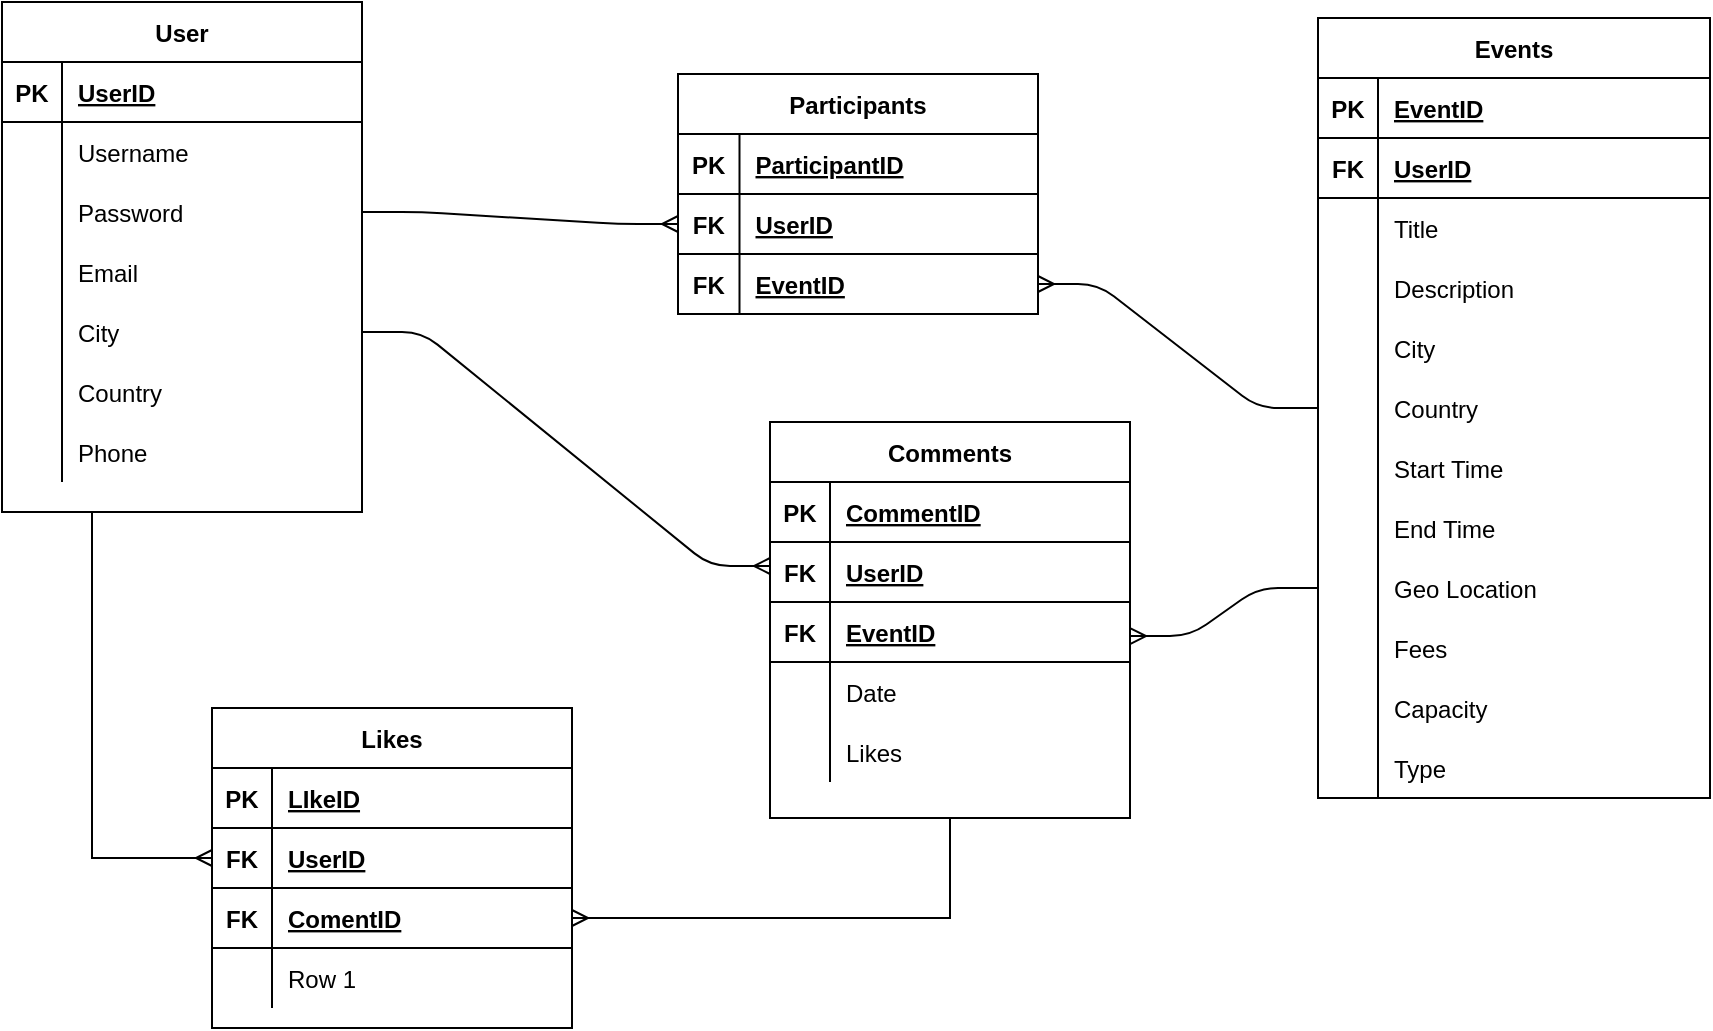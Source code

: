 <mxfile version="14.9.6" type="device"><diagram id="R2lEEEUBdFMjLlhIrx00" name="Page-1"><mxGraphModel dx="1024" dy="592" grid="0" gridSize="10" guides="1" tooltips="1" connect="1" arrows="1" fold="1" page="1" pageScale="1" pageWidth="1169" pageHeight="827" math="0" shadow="0" extFonts="Permanent Marker^https://fonts.googleapis.com/css?family=Permanent+Marker"><root><mxCell id="0"/><mxCell id="1" parent="0"/><mxCell id="35E9aTL5bJsYNEVl3tkV-25" style="edgeStyle=orthogonalEdgeStyle;rounded=0;orthogonalLoop=1;jettySize=auto;html=1;exitX=0.25;exitY=1;exitDx=0;exitDy=0;endArrow=ERmany;endFill=0;" edge="1" parent="1" source="BqN4c9QAZOn9QzjcH6b2-1" target="35E9aTL5bJsYNEVl3tkV-14"><mxGeometry relative="1" as="geometry"/></mxCell><mxCell id="BqN4c9QAZOn9QzjcH6b2-1" value="User" style="shape=table;startSize=30;container=1;collapsible=1;childLayout=tableLayout;fixedRows=1;rowLines=0;fontStyle=1;align=center;resizeLast=1;" parent="1" vertex="1"><mxGeometry x="25" y="24" width="180" height="255" as="geometry"/></mxCell><mxCell id="BqN4c9QAZOn9QzjcH6b2-2" value="" style="shape=partialRectangle;collapsible=0;dropTarget=0;pointerEvents=0;fillColor=none;top=0;left=0;bottom=1;right=0;points=[[0,0.5],[1,0.5]];portConstraint=eastwest;" parent="BqN4c9QAZOn9QzjcH6b2-1" vertex="1"><mxGeometry y="30" width="180" height="30" as="geometry"/></mxCell><mxCell id="BqN4c9QAZOn9QzjcH6b2-3" value="PK" style="shape=partialRectangle;connectable=0;fillColor=none;top=0;left=0;bottom=0;right=0;fontStyle=1;overflow=hidden;" parent="BqN4c9QAZOn9QzjcH6b2-2" vertex="1"><mxGeometry width="30" height="30" as="geometry"/></mxCell><mxCell id="BqN4c9QAZOn9QzjcH6b2-4" value="UserID" style="shape=partialRectangle;connectable=0;fillColor=none;top=0;left=0;bottom=0;right=0;align=left;spacingLeft=6;fontStyle=5;overflow=hidden;" parent="BqN4c9QAZOn9QzjcH6b2-2" vertex="1"><mxGeometry x="30" width="150" height="30" as="geometry"/></mxCell><mxCell id="BqN4c9QAZOn9QzjcH6b2-5" value="" style="shape=partialRectangle;collapsible=0;dropTarget=0;pointerEvents=0;fillColor=none;top=0;left=0;bottom=0;right=0;points=[[0,0.5],[1,0.5]];portConstraint=eastwest;" parent="BqN4c9QAZOn9QzjcH6b2-1" vertex="1"><mxGeometry y="60" width="180" height="30" as="geometry"/></mxCell><mxCell id="BqN4c9QAZOn9QzjcH6b2-6" value="" style="shape=partialRectangle;connectable=0;fillColor=none;top=0;left=0;bottom=0;right=0;editable=1;overflow=hidden;" parent="BqN4c9QAZOn9QzjcH6b2-5" vertex="1"><mxGeometry width="30" height="30" as="geometry"/></mxCell><mxCell id="BqN4c9QAZOn9QzjcH6b2-7" value="Username" style="shape=partialRectangle;connectable=0;fillColor=none;top=0;left=0;bottom=0;right=0;align=left;spacingLeft=6;overflow=hidden;" parent="BqN4c9QAZOn9QzjcH6b2-5" vertex="1"><mxGeometry x="30" width="150" height="30" as="geometry"/></mxCell><mxCell id="BqN4c9QAZOn9QzjcH6b2-8" value="" style="shape=partialRectangle;collapsible=0;dropTarget=0;pointerEvents=0;fillColor=none;top=0;left=0;bottom=0;right=0;points=[[0,0.5],[1,0.5]];portConstraint=eastwest;" parent="BqN4c9QAZOn9QzjcH6b2-1" vertex="1"><mxGeometry y="90" width="180" height="30" as="geometry"/></mxCell><mxCell id="BqN4c9QAZOn9QzjcH6b2-9" value="" style="shape=partialRectangle;connectable=0;fillColor=none;top=0;left=0;bottom=0;right=0;editable=1;overflow=hidden;" parent="BqN4c9QAZOn9QzjcH6b2-8" vertex="1"><mxGeometry width="30" height="30" as="geometry"/></mxCell><mxCell id="BqN4c9QAZOn9QzjcH6b2-10" value="Password" style="shape=partialRectangle;connectable=0;fillColor=none;top=0;left=0;bottom=0;right=0;align=left;spacingLeft=6;overflow=hidden;" parent="BqN4c9QAZOn9QzjcH6b2-8" vertex="1"><mxGeometry x="30" width="150" height="30" as="geometry"/></mxCell><mxCell id="BqN4c9QAZOn9QzjcH6b2-11" value="" style="shape=partialRectangle;collapsible=0;dropTarget=0;pointerEvents=0;fillColor=none;top=0;left=0;bottom=0;right=0;points=[[0,0.5],[1,0.5]];portConstraint=eastwest;" parent="BqN4c9QAZOn9QzjcH6b2-1" vertex="1"><mxGeometry y="120" width="180" height="30" as="geometry"/></mxCell><mxCell id="BqN4c9QAZOn9QzjcH6b2-12" value="" style="shape=partialRectangle;connectable=0;fillColor=none;top=0;left=0;bottom=0;right=0;editable=1;overflow=hidden;" parent="BqN4c9QAZOn9QzjcH6b2-11" vertex="1"><mxGeometry width="30" height="30" as="geometry"/></mxCell><mxCell id="BqN4c9QAZOn9QzjcH6b2-13" value="Email" style="shape=partialRectangle;connectable=0;fillColor=none;top=0;left=0;bottom=0;right=0;align=left;spacingLeft=6;overflow=hidden;" parent="BqN4c9QAZOn9QzjcH6b2-11" vertex="1"><mxGeometry x="30" width="150" height="30" as="geometry"/></mxCell><mxCell id="BqN4c9QAZOn9QzjcH6b2-14" value="" style="shape=partialRectangle;collapsible=0;dropTarget=0;pointerEvents=0;fillColor=none;top=0;left=0;bottom=0;right=0;points=[[0,0.5],[1,0.5]];portConstraint=eastwest;" parent="BqN4c9QAZOn9QzjcH6b2-1" vertex="1"><mxGeometry y="150" width="180" height="30" as="geometry"/></mxCell><mxCell id="BqN4c9QAZOn9QzjcH6b2-15" value="" style="shape=partialRectangle;connectable=0;fillColor=none;top=0;left=0;bottom=0;right=0;editable=1;overflow=hidden;" parent="BqN4c9QAZOn9QzjcH6b2-14" vertex="1"><mxGeometry width="30" height="30" as="geometry"/></mxCell><mxCell id="BqN4c9QAZOn9QzjcH6b2-16" value="City" style="shape=partialRectangle;connectable=0;fillColor=none;top=0;left=0;bottom=0;right=0;align=left;spacingLeft=6;overflow=hidden;" parent="BqN4c9QAZOn9QzjcH6b2-14" vertex="1"><mxGeometry x="30" width="150" height="30" as="geometry"/></mxCell><mxCell id="BqN4c9QAZOn9QzjcH6b2-17" value="" style="shape=partialRectangle;collapsible=0;dropTarget=0;pointerEvents=0;fillColor=none;top=0;left=0;bottom=0;right=0;points=[[0,0.5],[1,0.5]];portConstraint=eastwest;" parent="BqN4c9QAZOn9QzjcH6b2-1" vertex="1"><mxGeometry y="180" width="180" height="30" as="geometry"/></mxCell><mxCell id="BqN4c9QAZOn9QzjcH6b2-18" value="" style="shape=partialRectangle;connectable=0;fillColor=none;top=0;left=0;bottom=0;right=0;editable=1;overflow=hidden;" parent="BqN4c9QAZOn9QzjcH6b2-17" vertex="1"><mxGeometry width="30" height="30" as="geometry"/></mxCell><mxCell id="BqN4c9QAZOn9QzjcH6b2-19" value="Country" style="shape=partialRectangle;connectable=0;fillColor=none;top=0;left=0;bottom=0;right=0;align=left;spacingLeft=6;overflow=hidden;" parent="BqN4c9QAZOn9QzjcH6b2-17" vertex="1"><mxGeometry x="30" width="150" height="30" as="geometry"/></mxCell><mxCell id="OH2ptNLrjtJ3HRjTBKFu-15" value="" style="shape=partialRectangle;collapsible=0;dropTarget=0;pointerEvents=0;fillColor=none;top=0;left=0;bottom=0;right=0;points=[[0,0.5],[1,0.5]];portConstraint=eastwest;" parent="BqN4c9QAZOn9QzjcH6b2-1" vertex="1"><mxGeometry y="210" width="180" height="30" as="geometry"/></mxCell><mxCell id="OH2ptNLrjtJ3HRjTBKFu-16" value="" style="shape=partialRectangle;connectable=0;fillColor=none;top=0;left=0;bottom=0;right=0;editable=1;overflow=hidden;" parent="OH2ptNLrjtJ3HRjTBKFu-15" vertex="1"><mxGeometry width="30" height="30" as="geometry"/></mxCell><mxCell id="OH2ptNLrjtJ3HRjTBKFu-17" value="Phone" style="shape=partialRectangle;connectable=0;fillColor=none;top=0;left=0;bottom=0;right=0;align=left;spacingLeft=6;overflow=hidden;" parent="OH2ptNLrjtJ3HRjTBKFu-15" vertex="1"><mxGeometry x="30" width="150" height="30" as="geometry"/></mxCell><mxCell id="BqN4c9QAZOn9QzjcH6b2-23" value="Events" style="shape=table;startSize=30;container=1;collapsible=1;childLayout=tableLayout;fixedRows=1;rowLines=0;fontStyle=1;align=center;resizeLast=1;" parent="1" vertex="1"><mxGeometry x="683" y="32" width="196" height="390" as="geometry"/></mxCell><mxCell id="BqN4c9QAZOn9QzjcH6b2-24" value="" style="shape=partialRectangle;collapsible=0;dropTarget=0;pointerEvents=0;fillColor=none;top=0;left=0;bottom=1;right=0;points=[[0,0.5],[1,0.5]];portConstraint=eastwest;" parent="BqN4c9QAZOn9QzjcH6b2-23" vertex="1"><mxGeometry y="30" width="196" height="30" as="geometry"/></mxCell><mxCell id="BqN4c9QAZOn9QzjcH6b2-25" value="PK" style="shape=partialRectangle;connectable=0;fillColor=none;top=0;left=0;bottom=0;right=0;fontStyle=1;overflow=hidden;" parent="BqN4c9QAZOn9QzjcH6b2-24" vertex="1"><mxGeometry width="30" height="30" as="geometry"/></mxCell><mxCell id="BqN4c9QAZOn9QzjcH6b2-26" value="EventID" style="shape=partialRectangle;connectable=0;fillColor=none;top=0;left=0;bottom=0;right=0;align=left;spacingLeft=6;fontStyle=5;overflow=hidden;" parent="BqN4c9QAZOn9QzjcH6b2-24" vertex="1"><mxGeometry x="30" width="166" height="30" as="geometry"/></mxCell><mxCell id="BqN4c9QAZOn9QzjcH6b2-36" value="" style="shape=partialRectangle;collapsible=0;dropTarget=0;pointerEvents=0;fillColor=none;top=0;left=0;bottom=1;right=0;points=[[0,0.5],[1,0.5]];portConstraint=eastwest;" parent="BqN4c9QAZOn9QzjcH6b2-23" vertex="1"><mxGeometry y="60" width="196" height="30" as="geometry"/></mxCell><mxCell id="BqN4c9QAZOn9QzjcH6b2-37" value="FK" style="shape=partialRectangle;connectable=0;fillColor=none;top=0;left=0;bottom=0;right=0;fontStyle=1;overflow=hidden;" parent="BqN4c9QAZOn9QzjcH6b2-36" vertex="1"><mxGeometry width="30" height="30" as="geometry"/></mxCell><mxCell id="BqN4c9QAZOn9QzjcH6b2-38" value="UserID" style="shape=partialRectangle;connectable=0;fillColor=none;top=0;left=0;bottom=0;right=0;align=left;spacingLeft=6;fontStyle=5;overflow=hidden;" parent="BqN4c9QAZOn9QzjcH6b2-36" vertex="1"><mxGeometry x="30" width="166" height="30" as="geometry"/></mxCell><mxCell id="BqN4c9QAZOn9QzjcH6b2-48" value="" style="shape=partialRectangle;collapsible=0;dropTarget=0;pointerEvents=0;fillColor=none;top=0;left=0;bottom=0;right=0;points=[[0,0.5],[1,0.5]];portConstraint=eastwest;" parent="BqN4c9QAZOn9QzjcH6b2-23" vertex="1"><mxGeometry y="90" width="196" height="30" as="geometry"/></mxCell><mxCell id="BqN4c9QAZOn9QzjcH6b2-49" value="" style="shape=partialRectangle;connectable=0;fillColor=none;top=0;left=0;bottom=0;right=0;editable=1;overflow=hidden;" parent="BqN4c9QAZOn9QzjcH6b2-48" vertex="1"><mxGeometry width="30" height="30" as="geometry"/></mxCell><mxCell id="BqN4c9QAZOn9QzjcH6b2-50" value="Title" style="shape=partialRectangle;connectable=0;fillColor=none;top=0;left=0;bottom=0;right=0;align=left;spacingLeft=6;overflow=hidden;" parent="BqN4c9QAZOn9QzjcH6b2-48" vertex="1"><mxGeometry x="30" width="166" height="30" as="geometry"/></mxCell><mxCell id="BqN4c9QAZOn9QzjcH6b2-51" value="" style="shape=partialRectangle;collapsible=0;dropTarget=0;pointerEvents=0;fillColor=none;top=0;left=0;bottom=0;right=0;points=[[0,0.5],[1,0.5]];portConstraint=eastwest;" parent="BqN4c9QAZOn9QzjcH6b2-23" vertex="1"><mxGeometry y="120" width="196" height="30" as="geometry"/></mxCell><mxCell id="BqN4c9QAZOn9QzjcH6b2-52" value="" style="shape=partialRectangle;connectable=0;fillColor=none;top=0;left=0;bottom=0;right=0;editable=1;overflow=hidden;" parent="BqN4c9QAZOn9QzjcH6b2-51" vertex="1"><mxGeometry width="30" height="30" as="geometry"/></mxCell><mxCell id="BqN4c9QAZOn9QzjcH6b2-53" value="Description" style="shape=partialRectangle;connectable=0;fillColor=none;top=0;left=0;bottom=0;right=0;align=left;spacingLeft=6;overflow=hidden;" parent="BqN4c9QAZOn9QzjcH6b2-51" vertex="1"><mxGeometry x="30" width="166" height="30" as="geometry"/></mxCell><mxCell id="BqN4c9QAZOn9QzjcH6b2-27" value="" style="shape=partialRectangle;collapsible=0;dropTarget=0;pointerEvents=0;fillColor=none;top=0;left=0;bottom=0;right=0;points=[[0,0.5],[1,0.5]];portConstraint=eastwest;" parent="BqN4c9QAZOn9QzjcH6b2-23" vertex="1"><mxGeometry y="150" width="196" height="30" as="geometry"/></mxCell><mxCell id="BqN4c9QAZOn9QzjcH6b2-28" value="" style="shape=partialRectangle;connectable=0;fillColor=none;top=0;left=0;bottom=0;right=0;editable=1;overflow=hidden;" parent="BqN4c9QAZOn9QzjcH6b2-27" vertex="1"><mxGeometry width="30" height="30" as="geometry"/></mxCell><mxCell id="BqN4c9QAZOn9QzjcH6b2-29" value="City" style="shape=partialRectangle;connectable=0;fillColor=none;top=0;left=0;bottom=0;right=0;align=left;spacingLeft=6;overflow=hidden;" parent="BqN4c9QAZOn9QzjcH6b2-27" vertex="1"><mxGeometry x="30" width="166" height="30" as="geometry"/></mxCell><mxCell id="BqN4c9QAZOn9QzjcH6b2-30" value="" style="shape=partialRectangle;collapsible=0;dropTarget=0;pointerEvents=0;fillColor=none;top=0;left=0;bottom=0;right=0;points=[[0,0.5],[1,0.5]];portConstraint=eastwest;" parent="BqN4c9QAZOn9QzjcH6b2-23" vertex="1"><mxGeometry y="180" width="196" height="30" as="geometry"/></mxCell><mxCell id="BqN4c9QAZOn9QzjcH6b2-31" value="" style="shape=partialRectangle;connectable=0;fillColor=none;top=0;left=0;bottom=0;right=0;editable=1;overflow=hidden;" parent="BqN4c9QAZOn9QzjcH6b2-30" vertex="1"><mxGeometry width="30" height="30" as="geometry"/></mxCell><mxCell id="BqN4c9QAZOn9QzjcH6b2-32" value="Country" style="shape=partialRectangle;connectable=0;fillColor=none;top=0;left=0;bottom=0;right=0;align=left;spacingLeft=6;overflow=hidden;" parent="BqN4c9QAZOn9QzjcH6b2-30" vertex="1"><mxGeometry x="30" width="166" height="30" as="geometry"/></mxCell><mxCell id="BqN4c9QAZOn9QzjcH6b2-33" value="" style="shape=partialRectangle;collapsible=0;dropTarget=0;pointerEvents=0;fillColor=none;top=0;left=0;bottom=0;right=0;points=[[0,0.5],[1,0.5]];portConstraint=eastwest;" parent="BqN4c9QAZOn9QzjcH6b2-23" vertex="1"><mxGeometry y="210" width="196" height="30" as="geometry"/></mxCell><mxCell id="BqN4c9QAZOn9QzjcH6b2-34" value="" style="shape=partialRectangle;connectable=0;fillColor=none;top=0;left=0;bottom=0;right=0;editable=1;overflow=hidden;" parent="BqN4c9QAZOn9QzjcH6b2-33" vertex="1"><mxGeometry width="30" height="30" as="geometry"/></mxCell><mxCell id="BqN4c9QAZOn9QzjcH6b2-35" value="Start Time" style="shape=partialRectangle;connectable=0;fillColor=none;top=0;left=0;bottom=0;right=0;align=left;spacingLeft=6;overflow=hidden;" parent="BqN4c9QAZOn9QzjcH6b2-33" vertex="1"><mxGeometry x="30" width="166" height="30" as="geometry"/></mxCell><mxCell id="BqN4c9QAZOn9QzjcH6b2-73" value="" style="shape=partialRectangle;collapsible=0;dropTarget=0;pointerEvents=0;fillColor=none;top=0;left=0;bottom=0;right=0;points=[[0,0.5],[1,0.5]];portConstraint=eastwest;" parent="BqN4c9QAZOn9QzjcH6b2-23" vertex="1"><mxGeometry y="240" width="196" height="30" as="geometry"/></mxCell><mxCell id="BqN4c9QAZOn9QzjcH6b2-74" value="" style="shape=partialRectangle;connectable=0;fillColor=none;top=0;left=0;bottom=0;right=0;editable=1;overflow=hidden;" parent="BqN4c9QAZOn9QzjcH6b2-73" vertex="1"><mxGeometry width="30" height="30" as="geometry"/></mxCell><mxCell id="BqN4c9QAZOn9QzjcH6b2-75" value="End Time" style="shape=partialRectangle;connectable=0;fillColor=none;top=0;left=0;bottom=0;right=0;align=left;spacingLeft=6;overflow=hidden;" parent="BqN4c9QAZOn9QzjcH6b2-73" vertex="1"><mxGeometry x="30" width="166" height="30" as="geometry"/></mxCell><mxCell id="BqN4c9QAZOn9QzjcH6b2-39" value="" style="shape=partialRectangle;collapsible=0;dropTarget=0;pointerEvents=0;fillColor=none;top=0;left=0;bottom=0;right=0;points=[[0,0.5],[1,0.5]];portConstraint=eastwest;" parent="BqN4c9QAZOn9QzjcH6b2-23" vertex="1"><mxGeometry y="270" width="196" height="30" as="geometry"/></mxCell><mxCell id="BqN4c9QAZOn9QzjcH6b2-40" value="" style="shape=partialRectangle;connectable=0;fillColor=none;top=0;left=0;bottom=0;right=0;editable=1;overflow=hidden;" parent="BqN4c9QAZOn9QzjcH6b2-39" vertex="1"><mxGeometry width="30" height="30" as="geometry"/></mxCell><mxCell id="BqN4c9QAZOn9QzjcH6b2-41" value="Geo Location" style="shape=partialRectangle;connectable=0;fillColor=none;top=0;left=0;bottom=0;right=0;align=left;spacingLeft=6;overflow=hidden;" parent="BqN4c9QAZOn9QzjcH6b2-39" vertex="1"><mxGeometry x="30" width="166" height="30" as="geometry"/></mxCell><mxCell id="BqN4c9QAZOn9QzjcH6b2-42" value="" style="shape=partialRectangle;collapsible=0;dropTarget=0;pointerEvents=0;fillColor=none;top=0;left=0;bottom=0;right=0;points=[[0,0.5],[1,0.5]];portConstraint=eastwest;" parent="BqN4c9QAZOn9QzjcH6b2-23" vertex="1"><mxGeometry y="300" width="196" height="30" as="geometry"/></mxCell><mxCell id="BqN4c9QAZOn9QzjcH6b2-43" value="" style="shape=partialRectangle;connectable=0;fillColor=none;top=0;left=0;bottom=0;right=0;editable=1;overflow=hidden;" parent="BqN4c9QAZOn9QzjcH6b2-42" vertex="1"><mxGeometry width="30" height="30" as="geometry"/></mxCell><mxCell id="BqN4c9QAZOn9QzjcH6b2-44" value="Fees" style="shape=partialRectangle;connectable=0;fillColor=none;top=0;left=0;bottom=0;right=0;align=left;spacingLeft=6;overflow=hidden;" parent="BqN4c9QAZOn9QzjcH6b2-42" vertex="1"><mxGeometry x="30" width="166" height="30" as="geometry"/></mxCell><mxCell id="BqN4c9QAZOn9QzjcH6b2-45" value="" style="shape=partialRectangle;collapsible=0;dropTarget=0;pointerEvents=0;fillColor=none;top=0;left=0;bottom=0;right=0;points=[[0,0.5],[1,0.5]];portConstraint=eastwest;" parent="BqN4c9QAZOn9QzjcH6b2-23" vertex="1"><mxGeometry y="330" width="196" height="30" as="geometry"/></mxCell><mxCell id="BqN4c9QAZOn9QzjcH6b2-46" value="" style="shape=partialRectangle;connectable=0;fillColor=none;top=0;left=0;bottom=0;right=0;editable=1;overflow=hidden;" parent="BqN4c9QAZOn9QzjcH6b2-45" vertex="1"><mxGeometry width="30" height="30" as="geometry"/></mxCell><mxCell id="BqN4c9QAZOn9QzjcH6b2-47" value="Capacity" style="shape=partialRectangle;connectable=0;fillColor=none;top=0;left=0;bottom=0;right=0;align=left;spacingLeft=6;overflow=hidden;" parent="BqN4c9QAZOn9QzjcH6b2-45" vertex="1"><mxGeometry x="30" width="166" height="30" as="geometry"/></mxCell><mxCell id="OH2ptNLrjtJ3HRjTBKFu-24" value="" style="shape=partialRectangle;collapsible=0;dropTarget=0;pointerEvents=0;fillColor=none;top=0;left=0;bottom=0;right=0;points=[[0,0.5],[1,0.5]];portConstraint=eastwest;" parent="BqN4c9QAZOn9QzjcH6b2-23" vertex="1"><mxGeometry y="360" width="196" height="30" as="geometry"/></mxCell><mxCell id="OH2ptNLrjtJ3HRjTBKFu-25" value="" style="shape=partialRectangle;connectable=0;fillColor=none;top=0;left=0;bottom=0;right=0;editable=1;overflow=hidden;" parent="OH2ptNLrjtJ3HRjTBKFu-24" vertex="1"><mxGeometry width="30" height="30" as="geometry"/></mxCell><mxCell id="OH2ptNLrjtJ3HRjTBKFu-26" value="Type" style="shape=partialRectangle;connectable=0;fillColor=none;top=0;left=0;bottom=0;right=0;align=left;spacingLeft=6;overflow=hidden;" parent="OH2ptNLrjtJ3HRjTBKFu-24" vertex="1"><mxGeometry x="30" width="166" height="30" as="geometry"/></mxCell><mxCell id="BqN4c9QAZOn9QzjcH6b2-54" value="Participants" style="shape=table;startSize=30;container=1;collapsible=1;childLayout=tableLayout;fixedRows=1;rowLines=0;fontStyle=1;align=center;resizeLast=1;" parent="1" vertex="1"><mxGeometry x="363" y="60" width="180" height="120" as="geometry"/></mxCell><mxCell id="BqN4c9QAZOn9QzjcH6b2-55" value="" style="shape=partialRectangle;collapsible=0;dropTarget=0;pointerEvents=0;fillColor=none;top=0;left=0;bottom=1;right=0;points=[[0,0.5],[1,0.5]];portConstraint=eastwest;" parent="BqN4c9QAZOn9QzjcH6b2-54" vertex="1"><mxGeometry y="30" width="180" height="30" as="geometry"/></mxCell><mxCell id="BqN4c9QAZOn9QzjcH6b2-56" value="PK" style="shape=partialRectangle;connectable=0;fillColor=none;top=0;left=0;bottom=0;right=0;fontStyle=1;overflow=hidden;" parent="BqN4c9QAZOn9QzjcH6b2-55" vertex="1"><mxGeometry width="30.75" height="30" as="geometry"/></mxCell><mxCell id="BqN4c9QAZOn9QzjcH6b2-57" value="ParticipantID" style="shape=partialRectangle;connectable=0;fillColor=none;top=0;left=0;bottom=0;right=0;align=left;spacingLeft=6;fontStyle=5;overflow=hidden;" parent="BqN4c9QAZOn9QzjcH6b2-55" vertex="1"><mxGeometry x="30.75" width="149.25" height="30" as="geometry"/></mxCell><mxCell id="BqN4c9QAZOn9QzjcH6b2-67" value="" style="shape=partialRectangle;collapsible=0;dropTarget=0;pointerEvents=0;fillColor=none;top=0;left=0;bottom=1;right=0;points=[[0,0.5],[1,0.5]];portConstraint=eastwest;" parent="BqN4c9QAZOn9QzjcH6b2-54" vertex="1"><mxGeometry y="60" width="180" height="30" as="geometry"/></mxCell><mxCell id="BqN4c9QAZOn9QzjcH6b2-68" value="FK" style="shape=partialRectangle;connectable=0;fillColor=none;top=0;left=0;bottom=0;right=0;fontStyle=1;overflow=hidden;" parent="BqN4c9QAZOn9QzjcH6b2-67" vertex="1"><mxGeometry width="30.75" height="30" as="geometry"/></mxCell><mxCell id="BqN4c9QAZOn9QzjcH6b2-69" value="UserID" style="shape=partialRectangle;connectable=0;fillColor=none;top=0;left=0;bottom=0;right=0;align=left;spacingLeft=6;fontStyle=5;overflow=hidden;" parent="BqN4c9QAZOn9QzjcH6b2-67" vertex="1"><mxGeometry x="30.75" width="149.25" height="30" as="geometry"/></mxCell><mxCell id="BqN4c9QAZOn9QzjcH6b2-70" value="" style="shape=partialRectangle;collapsible=0;dropTarget=0;pointerEvents=0;fillColor=none;top=0;left=0;bottom=1;right=0;points=[[0,0.5],[1,0.5]];portConstraint=eastwest;" parent="BqN4c9QAZOn9QzjcH6b2-54" vertex="1"><mxGeometry y="90" width="180" height="30" as="geometry"/></mxCell><mxCell id="BqN4c9QAZOn9QzjcH6b2-71" value="FK" style="shape=partialRectangle;connectable=0;fillColor=none;top=0;left=0;bottom=0;right=0;fontStyle=1;overflow=hidden;" parent="BqN4c9QAZOn9QzjcH6b2-70" vertex="1"><mxGeometry width="30.75" height="30" as="geometry"/></mxCell><mxCell id="BqN4c9QAZOn9QzjcH6b2-72" value="EventID" style="shape=partialRectangle;connectable=0;fillColor=none;top=0;left=0;bottom=0;right=0;align=left;spacingLeft=6;fontStyle=5;overflow=hidden;" parent="BqN4c9QAZOn9QzjcH6b2-70" vertex="1"><mxGeometry x="30.75" width="149.25" height="30" as="geometry"/></mxCell><mxCell id="35E9aTL5bJsYNEVl3tkV-24" style="edgeStyle=orthogonalEdgeStyle;rounded=0;orthogonalLoop=1;jettySize=auto;html=1;exitX=0.5;exitY=1;exitDx=0;exitDy=0;entryX=1;entryY=0.5;entryDx=0;entryDy=0;endArrow=ERmany;endFill=0;" edge="1" parent="1" source="BqN4c9QAZOn9QzjcH6b2-76" target="35E9aTL5bJsYNEVl3tkV-17"><mxGeometry relative="1" as="geometry"/></mxCell><mxCell id="BqN4c9QAZOn9QzjcH6b2-76" value="Comments" style="shape=table;startSize=30;container=1;collapsible=1;childLayout=tableLayout;fixedRows=1;rowLines=0;fontStyle=1;align=center;resizeLast=1;" parent="1" vertex="1"><mxGeometry x="409" y="234" width="180" height="198" as="geometry"/></mxCell><mxCell id="BqN4c9QAZOn9QzjcH6b2-77" value="" style="shape=partialRectangle;collapsible=0;dropTarget=0;pointerEvents=0;fillColor=none;top=0;left=0;bottom=1;right=0;points=[[0,0.5],[1,0.5]];portConstraint=eastwest;" parent="BqN4c9QAZOn9QzjcH6b2-76" vertex="1"><mxGeometry y="30" width="180" height="30" as="geometry"/></mxCell><mxCell id="BqN4c9QAZOn9QzjcH6b2-78" value="PK" style="shape=partialRectangle;connectable=0;fillColor=none;top=0;left=0;bottom=0;right=0;fontStyle=1;overflow=hidden;" parent="BqN4c9QAZOn9QzjcH6b2-77" vertex="1"><mxGeometry width="30" height="30" as="geometry"/></mxCell><mxCell id="BqN4c9QAZOn9QzjcH6b2-79" value="CommentID" style="shape=partialRectangle;connectable=0;fillColor=none;top=0;left=0;bottom=0;right=0;align=left;spacingLeft=6;fontStyle=5;overflow=hidden;" parent="BqN4c9QAZOn9QzjcH6b2-77" vertex="1"><mxGeometry x="30" width="150" height="30" as="geometry"/></mxCell><mxCell id="BqN4c9QAZOn9QzjcH6b2-89" value="" style="shape=partialRectangle;collapsible=0;dropTarget=0;pointerEvents=0;fillColor=none;top=0;left=0;bottom=1;right=0;points=[[0,0.5],[1,0.5]];portConstraint=eastwest;" parent="BqN4c9QAZOn9QzjcH6b2-76" vertex="1"><mxGeometry y="60" width="180" height="30" as="geometry"/></mxCell><mxCell id="BqN4c9QAZOn9QzjcH6b2-90" value="FK" style="shape=partialRectangle;connectable=0;fillColor=none;top=0;left=0;bottom=0;right=0;fontStyle=1;overflow=hidden;" parent="BqN4c9QAZOn9QzjcH6b2-89" vertex="1"><mxGeometry width="30" height="30" as="geometry"/></mxCell><mxCell id="BqN4c9QAZOn9QzjcH6b2-91" value="UserID" style="shape=partialRectangle;connectable=0;fillColor=none;top=0;left=0;bottom=0;right=0;align=left;spacingLeft=6;fontStyle=5;overflow=hidden;" parent="BqN4c9QAZOn9QzjcH6b2-89" vertex="1"><mxGeometry x="30" width="150" height="30" as="geometry"/></mxCell><mxCell id="BqN4c9QAZOn9QzjcH6b2-92" value="" style="shape=partialRectangle;collapsible=0;dropTarget=0;pointerEvents=0;fillColor=none;top=0;left=0;bottom=1;right=0;points=[[0,0.5],[1,0.5]];portConstraint=eastwest;" parent="BqN4c9QAZOn9QzjcH6b2-76" vertex="1"><mxGeometry y="90" width="180" height="30" as="geometry"/></mxCell><mxCell id="BqN4c9QAZOn9QzjcH6b2-93" value="FK" style="shape=partialRectangle;connectable=0;fillColor=none;top=0;left=0;bottom=0;right=0;fontStyle=1;overflow=hidden;" parent="BqN4c9QAZOn9QzjcH6b2-92" vertex="1"><mxGeometry width="30" height="30" as="geometry"/></mxCell><mxCell id="BqN4c9QAZOn9QzjcH6b2-94" value="EventID" style="shape=partialRectangle;connectable=0;fillColor=none;top=0;left=0;bottom=0;right=0;align=left;spacingLeft=6;fontStyle=5;overflow=hidden;" parent="BqN4c9QAZOn9QzjcH6b2-92" vertex="1"><mxGeometry x="30" width="150" height="30" as="geometry"/></mxCell><mxCell id="BqN4c9QAZOn9QzjcH6b2-20" value="" style="shape=partialRectangle;collapsible=0;dropTarget=0;pointerEvents=0;fillColor=none;top=0;left=0;bottom=0;right=0;points=[[0,0.5],[1,0.5]];portConstraint=eastwest;" parent="BqN4c9QAZOn9QzjcH6b2-76" vertex="1"><mxGeometry y="120" width="180" height="30" as="geometry"/></mxCell><mxCell id="BqN4c9QAZOn9QzjcH6b2-21" value="" style="shape=partialRectangle;connectable=0;fillColor=none;top=0;left=0;bottom=0;right=0;editable=1;overflow=hidden;" parent="BqN4c9QAZOn9QzjcH6b2-20" vertex="1"><mxGeometry width="30" height="30" as="geometry"/></mxCell><mxCell id="BqN4c9QAZOn9QzjcH6b2-22" value="Date" style="shape=partialRectangle;connectable=0;fillColor=none;top=0;left=0;bottom=0;right=0;align=left;spacingLeft=6;overflow=hidden;" parent="BqN4c9QAZOn9QzjcH6b2-20" vertex="1"><mxGeometry x="30" width="150" height="30" as="geometry"/></mxCell><mxCell id="OH2ptNLrjtJ3HRjTBKFu-18" value="" style="shape=partialRectangle;collapsible=0;dropTarget=0;pointerEvents=0;fillColor=none;top=0;left=0;bottom=0;right=0;points=[[0,0.5],[1,0.5]];portConstraint=eastwest;" parent="BqN4c9QAZOn9QzjcH6b2-76" vertex="1"><mxGeometry y="150" width="180" height="30" as="geometry"/></mxCell><mxCell id="OH2ptNLrjtJ3HRjTBKFu-19" value="" style="shape=partialRectangle;connectable=0;fillColor=none;top=0;left=0;bottom=0;right=0;editable=1;overflow=hidden;" parent="OH2ptNLrjtJ3HRjTBKFu-18" vertex="1"><mxGeometry width="30" height="30" as="geometry"/></mxCell><mxCell id="OH2ptNLrjtJ3HRjTBKFu-20" value="Likes" style="shape=partialRectangle;connectable=0;fillColor=none;top=0;left=0;bottom=0;right=0;align=left;spacingLeft=6;overflow=hidden;" parent="OH2ptNLrjtJ3HRjTBKFu-18" vertex="1"><mxGeometry x="30" width="150" height="30" as="geometry"/></mxCell><mxCell id="BqN4c9QAZOn9QzjcH6b2-98" value="" style="edgeStyle=entityRelationEdgeStyle;fontSize=12;html=1;endArrow=ERmany;exitX=1;exitY=0.5;exitDx=0;exitDy=0;entryX=0;entryY=0.5;entryDx=0;entryDy=0;" parent="1" source="BqN4c9QAZOn9QzjcH6b2-8" target="BqN4c9QAZOn9QzjcH6b2-67" edge="1"><mxGeometry width="100" height="100" relative="1" as="geometry"><mxPoint x="453" y="355" as="sourcePoint"/><mxPoint x="553" y="255" as="targetPoint"/></mxGeometry></mxCell><mxCell id="BqN4c9QAZOn9QzjcH6b2-100" value="" style="edgeStyle=entityRelationEdgeStyle;fontSize=12;html=1;endArrow=ERmany;entryX=1;entryY=0.5;entryDx=0;entryDy=0;exitX=0;exitY=0.5;exitDx=0;exitDy=0;" parent="1" source="BqN4c9QAZOn9QzjcH6b2-30" target="BqN4c9QAZOn9QzjcH6b2-70" edge="1"><mxGeometry width="100" height="100" relative="1" as="geometry"><mxPoint x="453" y="355" as="sourcePoint"/><mxPoint x="553" y="255" as="targetPoint"/></mxGeometry></mxCell><mxCell id="BqN4c9QAZOn9QzjcH6b2-101" value="" style="edgeStyle=entityRelationEdgeStyle;fontSize=12;html=1;endArrow=ERmany;entryX=0;entryY=0.4;entryDx=0;entryDy=0;entryPerimeter=0;exitX=1;exitY=0.5;exitDx=0;exitDy=0;" parent="1" source="BqN4c9QAZOn9QzjcH6b2-14" target="BqN4c9QAZOn9QzjcH6b2-89" edge="1"><mxGeometry width="100" height="100" relative="1" as="geometry"><mxPoint x="171" y="364" as="sourcePoint"/><mxPoint x="271" y="264" as="targetPoint"/></mxGeometry></mxCell><mxCell id="BqN4c9QAZOn9QzjcH6b2-102" value="" style="edgeStyle=entityRelationEdgeStyle;fontSize=12;html=1;endArrow=ERmany;entryX=1;entryY=0.567;entryDx=0;entryDy=0;entryPerimeter=0;exitX=0;exitY=0.5;exitDx=0;exitDy=0;" parent="1" source="BqN4c9QAZOn9QzjcH6b2-39" target="BqN4c9QAZOn9QzjcH6b2-92" edge="1"><mxGeometry width="100" height="100" relative="1" as="geometry"><mxPoint x="535" y="461" as="sourcePoint"/><mxPoint x="635" y="361" as="targetPoint"/></mxGeometry></mxCell><mxCell id="35E9aTL5bJsYNEVl3tkV-1" value="Likes" style="shape=table;startSize=30;container=1;collapsible=1;childLayout=tableLayout;fixedRows=1;rowLines=0;fontStyle=1;align=center;resizeLast=1;" vertex="1" parent="1"><mxGeometry x="130" y="377" width="180" height="160" as="geometry"/></mxCell><mxCell id="35E9aTL5bJsYNEVl3tkV-2" value="" style="shape=partialRectangle;collapsible=0;dropTarget=0;pointerEvents=0;fillColor=none;top=0;left=0;bottom=1;right=0;points=[[0,0.5],[1,0.5]];portConstraint=eastwest;" vertex="1" parent="35E9aTL5bJsYNEVl3tkV-1"><mxGeometry y="30" width="180" height="30" as="geometry"/></mxCell><mxCell id="35E9aTL5bJsYNEVl3tkV-3" value="PK" style="shape=partialRectangle;connectable=0;fillColor=none;top=0;left=0;bottom=0;right=0;fontStyle=1;overflow=hidden;" vertex="1" parent="35E9aTL5bJsYNEVl3tkV-2"><mxGeometry width="30" height="30" as="geometry"/></mxCell><mxCell id="35E9aTL5bJsYNEVl3tkV-4" value="LIkeID" style="shape=partialRectangle;connectable=0;fillColor=none;top=0;left=0;bottom=0;right=0;align=left;spacingLeft=6;fontStyle=5;overflow=hidden;" vertex="1" parent="35E9aTL5bJsYNEVl3tkV-2"><mxGeometry x="30" width="150" height="30" as="geometry"/></mxCell><mxCell id="35E9aTL5bJsYNEVl3tkV-14" value="" style="shape=partialRectangle;collapsible=0;dropTarget=0;pointerEvents=0;fillColor=none;top=0;left=0;bottom=1;right=0;points=[[0,0.5],[1,0.5]];portConstraint=eastwest;" vertex="1" parent="35E9aTL5bJsYNEVl3tkV-1"><mxGeometry y="60" width="180" height="30" as="geometry"/></mxCell><mxCell id="35E9aTL5bJsYNEVl3tkV-15" value="FK" style="shape=partialRectangle;connectable=0;fillColor=none;top=0;left=0;bottom=0;right=0;fontStyle=1;overflow=hidden;" vertex="1" parent="35E9aTL5bJsYNEVl3tkV-14"><mxGeometry width="30" height="30" as="geometry"/></mxCell><mxCell id="35E9aTL5bJsYNEVl3tkV-16" value="UserID" style="shape=partialRectangle;connectable=0;fillColor=none;top=0;left=0;bottom=0;right=0;align=left;spacingLeft=6;fontStyle=5;overflow=hidden;" vertex="1" parent="35E9aTL5bJsYNEVl3tkV-14"><mxGeometry x="30" width="150" height="30" as="geometry"/></mxCell><mxCell id="35E9aTL5bJsYNEVl3tkV-17" value="" style="shape=partialRectangle;collapsible=0;dropTarget=0;pointerEvents=0;fillColor=none;top=0;left=0;bottom=1;right=0;points=[[0,0.5],[1,0.5]];portConstraint=eastwest;" vertex="1" parent="35E9aTL5bJsYNEVl3tkV-1"><mxGeometry y="90" width="180" height="30" as="geometry"/></mxCell><mxCell id="35E9aTL5bJsYNEVl3tkV-18" value="FK" style="shape=partialRectangle;connectable=0;fillColor=none;top=0;left=0;bottom=0;right=0;fontStyle=1;overflow=hidden;" vertex="1" parent="35E9aTL5bJsYNEVl3tkV-17"><mxGeometry width="30" height="30" as="geometry"/></mxCell><mxCell id="35E9aTL5bJsYNEVl3tkV-19" value="ComentID" style="shape=partialRectangle;connectable=0;fillColor=none;top=0;left=0;bottom=0;right=0;align=left;spacingLeft=6;fontStyle=5;overflow=hidden;" vertex="1" parent="35E9aTL5bJsYNEVl3tkV-17"><mxGeometry x="30" width="150" height="30" as="geometry"/></mxCell><mxCell id="35E9aTL5bJsYNEVl3tkV-5" value="" style="shape=partialRectangle;collapsible=0;dropTarget=0;pointerEvents=0;fillColor=none;top=0;left=0;bottom=0;right=0;points=[[0,0.5],[1,0.5]];portConstraint=eastwest;" vertex="1" parent="35E9aTL5bJsYNEVl3tkV-1"><mxGeometry y="120" width="180" height="30" as="geometry"/></mxCell><mxCell id="35E9aTL5bJsYNEVl3tkV-6" value="" style="shape=partialRectangle;connectable=0;fillColor=none;top=0;left=0;bottom=0;right=0;editable=1;overflow=hidden;" vertex="1" parent="35E9aTL5bJsYNEVl3tkV-5"><mxGeometry width="30" height="30" as="geometry"/></mxCell><mxCell id="35E9aTL5bJsYNEVl3tkV-7" value="Row 1" style="shape=partialRectangle;connectable=0;fillColor=none;top=0;left=0;bottom=0;right=0;align=left;spacingLeft=6;overflow=hidden;" vertex="1" parent="35E9aTL5bJsYNEVl3tkV-5"><mxGeometry x="30" width="150" height="30" as="geometry"/></mxCell></root></mxGraphModel></diagram></mxfile>